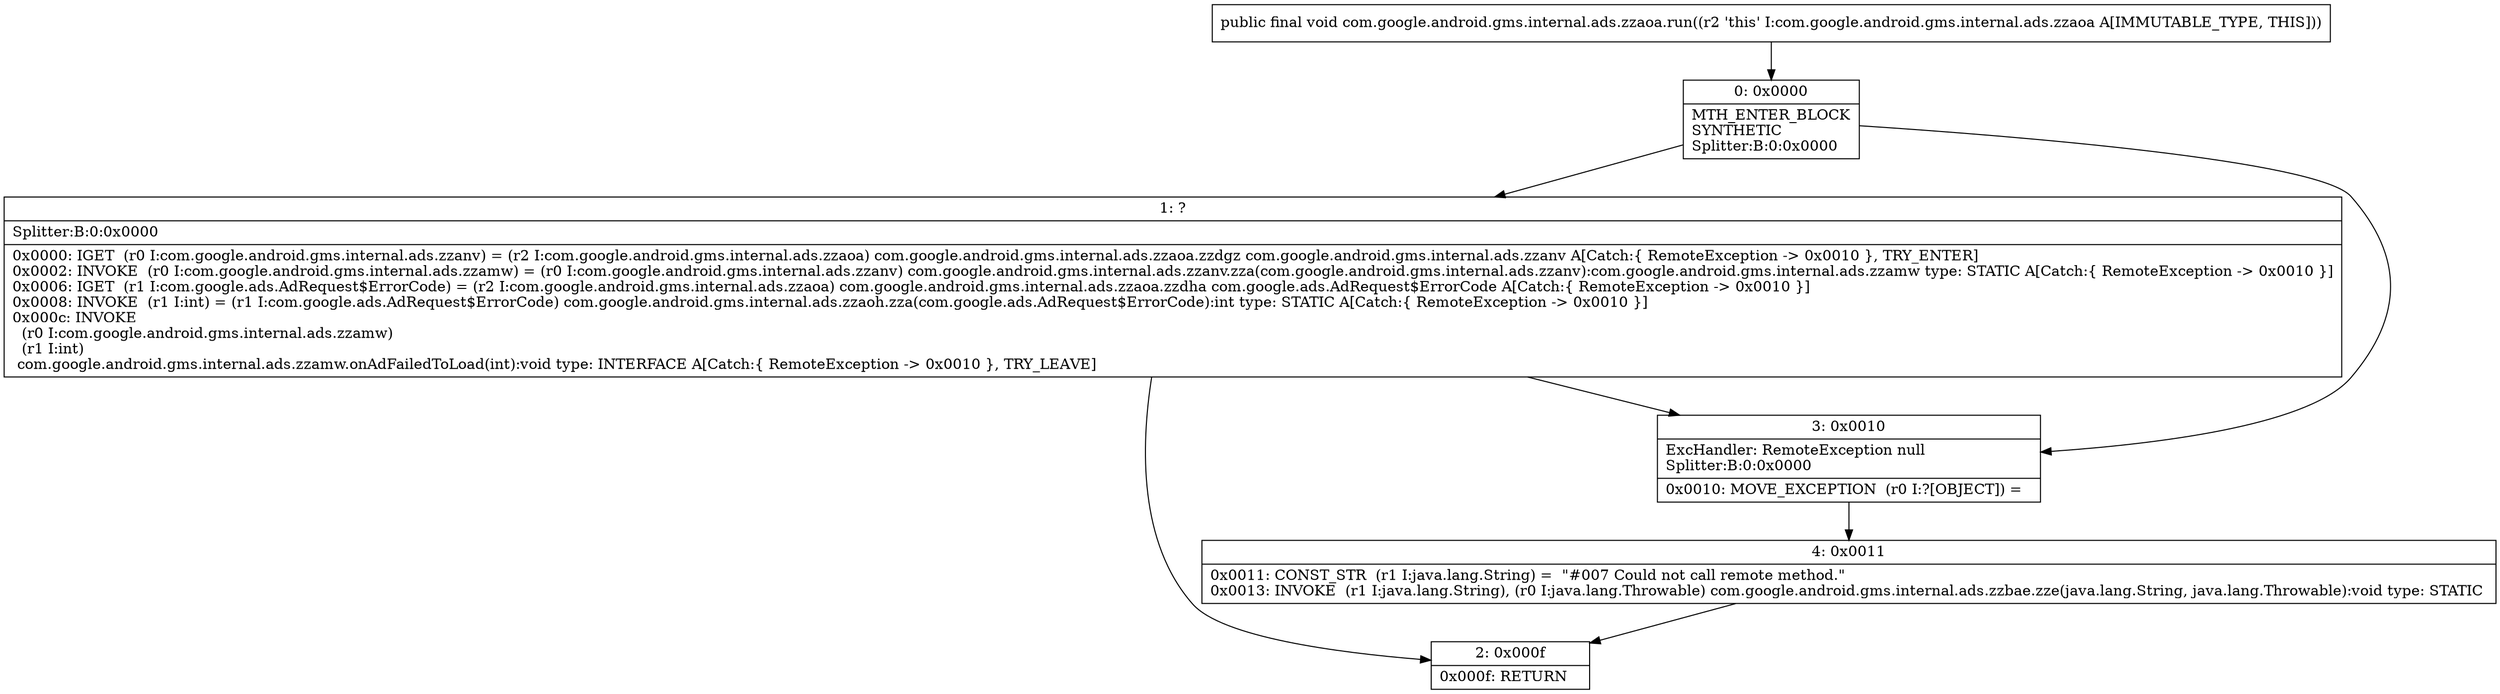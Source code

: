 digraph "CFG forcom.google.android.gms.internal.ads.zzaoa.run()V" {
Node_0 [shape=record,label="{0\:\ 0x0000|MTH_ENTER_BLOCK\lSYNTHETIC\lSplitter:B:0:0x0000\l}"];
Node_1 [shape=record,label="{1\:\ ?|Splitter:B:0:0x0000\l|0x0000: IGET  (r0 I:com.google.android.gms.internal.ads.zzanv) = (r2 I:com.google.android.gms.internal.ads.zzaoa) com.google.android.gms.internal.ads.zzaoa.zzdgz com.google.android.gms.internal.ads.zzanv A[Catch:\{ RemoteException \-\> 0x0010 \}, TRY_ENTER]\l0x0002: INVOKE  (r0 I:com.google.android.gms.internal.ads.zzamw) = (r0 I:com.google.android.gms.internal.ads.zzanv) com.google.android.gms.internal.ads.zzanv.zza(com.google.android.gms.internal.ads.zzanv):com.google.android.gms.internal.ads.zzamw type: STATIC A[Catch:\{ RemoteException \-\> 0x0010 \}]\l0x0006: IGET  (r1 I:com.google.ads.AdRequest$ErrorCode) = (r2 I:com.google.android.gms.internal.ads.zzaoa) com.google.android.gms.internal.ads.zzaoa.zzdha com.google.ads.AdRequest$ErrorCode A[Catch:\{ RemoteException \-\> 0x0010 \}]\l0x0008: INVOKE  (r1 I:int) = (r1 I:com.google.ads.AdRequest$ErrorCode) com.google.android.gms.internal.ads.zzaoh.zza(com.google.ads.AdRequest$ErrorCode):int type: STATIC A[Catch:\{ RemoteException \-\> 0x0010 \}]\l0x000c: INVOKE  \l  (r0 I:com.google.android.gms.internal.ads.zzamw)\l  (r1 I:int)\l com.google.android.gms.internal.ads.zzamw.onAdFailedToLoad(int):void type: INTERFACE A[Catch:\{ RemoteException \-\> 0x0010 \}, TRY_LEAVE]\l}"];
Node_2 [shape=record,label="{2\:\ 0x000f|0x000f: RETURN   \l}"];
Node_3 [shape=record,label="{3\:\ 0x0010|ExcHandler: RemoteException null\lSplitter:B:0:0x0000\l|0x0010: MOVE_EXCEPTION  (r0 I:?[OBJECT]) =  \l}"];
Node_4 [shape=record,label="{4\:\ 0x0011|0x0011: CONST_STR  (r1 I:java.lang.String) =  \"#007 Could not call remote method.\" \l0x0013: INVOKE  (r1 I:java.lang.String), (r0 I:java.lang.Throwable) com.google.android.gms.internal.ads.zzbae.zze(java.lang.String, java.lang.Throwable):void type: STATIC \l}"];
MethodNode[shape=record,label="{public final void com.google.android.gms.internal.ads.zzaoa.run((r2 'this' I:com.google.android.gms.internal.ads.zzaoa A[IMMUTABLE_TYPE, THIS])) }"];
MethodNode -> Node_0;
Node_0 -> Node_1;
Node_0 -> Node_3;
Node_1 -> Node_2;
Node_1 -> Node_3;
Node_3 -> Node_4;
Node_4 -> Node_2;
}

